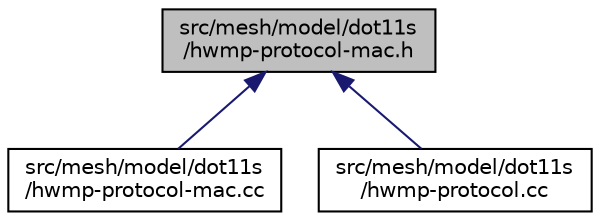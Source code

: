 digraph "src/mesh/model/dot11s/hwmp-protocol-mac.h"
{
 // LATEX_PDF_SIZE
  edge [fontname="Helvetica",fontsize="10",labelfontname="Helvetica",labelfontsize="10"];
  node [fontname="Helvetica",fontsize="10",shape=record];
  Node1 [label="src/mesh/model/dot11s\l/hwmp-protocol-mac.h",height=0.2,width=0.4,color="black", fillcolor="grey75", style="filled", fontcolor="black",tooltip=" "];
  Node1 -> Node2 [dir="back",color="midnightblue",fontsize="10",style="solid",fontname="Helvetica"];
  Node2 [label="src/mesh/model/dot11s\l/hwmp-protocol-mac.cc",height=0.2,width=0.4,color="black", fillcolor="white", style="filled",URL="$hwmp-protocol-mac_8cc.html",tooltip=" "];
  Node1 -> Node3 [dir="back",color="midnightblue",fontsize="10",style="solid",fontname="Helvetica"];
  Node3 [label="src/mesh/model/dot11s\l/hwmp-protocol.cc",height=0.2,width=0.4,color="black", fillcolor="white", style="filled",URL="$hwmp-protocol_8cc.html",tooltip=" "];
}
